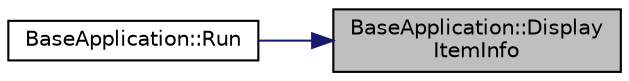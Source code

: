 digraph "BaseApplication::DisplayItemInfo"
{
 // LATEX_PDF_SIZE
  edge [fontname="Helvetica",fontsize="10",labelfontname="Helvetica",labelfontsize="10"];
  node [fontname="Helvetica",fontsize="10",shape=record];
  rankdir="RL";
  Node143 [label="BaseApplication::Display\lItemInfo",height=0.2,width=0.4,color="black", fillcolor="grey75", style="filled", fontcolor="black",tooltip="Display the Current Item Information which is in currentfolder on Screen. @detail operation info [Val..."];
  Node143 -> Node144 [dir="back",color="midnightblue",fontsize="10",style="solid",fontname="Helvetica"];
  Node144 [label="BaseApplication::Run",height=0.2,width=0.4,color="black", fillcolor="white", style="filled",URL="$class_base_application.html#a8f2ce8add401a3b537f041df9f7ef978",tooltip="Program driver."];
}
